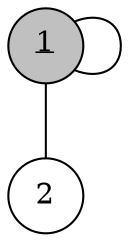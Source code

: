graph second {
   1 -- 1 -- 2;
   1 [shape=circle, style=filled, fillcolor=grey, label=<<u>\N</u>>]
   2 [shape=circle]
}
